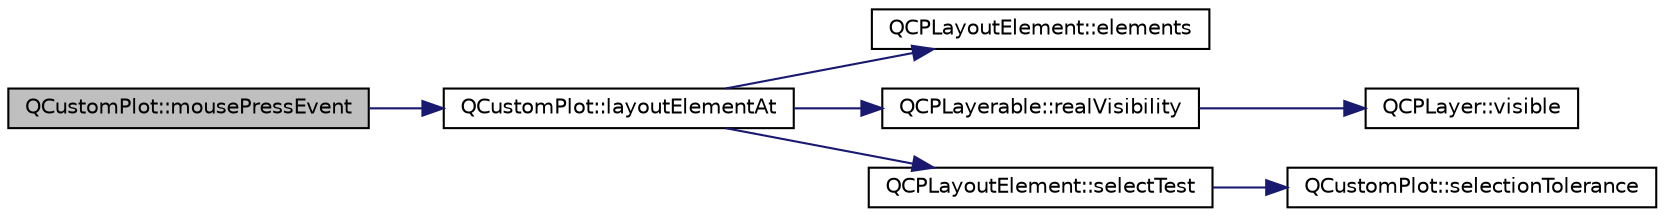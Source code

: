 digraph "QCustomPlot::mousePressEvent"
{
  edge [fontname="Helvetica",fontsize="10",labelfontname="Helvetica",labelfontsize="10"];
  node [fontname="Helvetica",fontsize="10",shape=record];
  rankdir="LR";
  Node428 [label="QCustomPlot::mousePressEvent",height=0.2,width=0.4,color="black", fillcolor="grey75", style="filled", fontcolor="black"];
  Node428 -> Node429 [color="midnightblue",fontsize="10",style="solid",fontname="Helvetica"];
  Node429 [label="QCustomPlot::layoutElementAt",height=0.2,width=0.4,color="black", fillcolor="white", style="filled",URL="$dd/d9b/class_q_custom_plot.html#afaa1d304e0287d140fd238e90889ef3c"];
  Node429 -> Node430 [color="midnightblue",fontsize="10",style="solid",fontname="Helvetica"];
  Node430 [label="QCPLayoutElement::elements",height=0.2,width=0.4,color="black", fillcolor="white", style="filled",URL="$d5/db3/class_q_c_p_layout_element.html#a76dec8cb31e498994a944d7647a43309"];
  Node429 -> Node431 [color="midnightblue",fontsize="10",style="solid",fontname="Helvetica"];
  Node431 [label="QCPLayerable::realVisibility",height=0.2,width=0.4,color="black", fillcolor="white", style="filled",URL="$d6/d4d/class_q_c_p_layerable.html#ab054e88f15d485defcb95e7376f119e7"];
  Node431 -> Node432 [color="midnightblue",fontsize="10",style="solid",fontname="Helvetica"];
  Node432 [label="QCPLayer::visible",height=0.2,width=0.4,color="black", fillcolor="white", style="filled",URL="$d9/dfe/class_q_c_p_layer.html#ad1cc2d6b32d2abb33c7f449b964e068c"];
  Node429 -> Node433 [color="midnightblue",fontsize="10",style="solid",fontname="Helvetica"];
  Node433 [label="QCPLayoutElement::selectTest",height=0.2,width=0.4,color="black", fillcolor="white", style="filled",URL="$d5/db3/class_q_c_p_layout_element.html#a0b96ae0d7bcfa6e38188fcb1e73e143f"];
  Node433 -> Node434 [color="midnightblue",fontsize="10",style="solid",fontname="Helvetica"];
  Node434 [label="QCustomPlot::selectionTolerance",height=0.2,width=0.4,color="black", fillcolor="white", style="filled",URL="$dd/d9b/class_q_custom_plot.html#a5441d11013afeaf4b8f2ea06e8624a25"];
}
